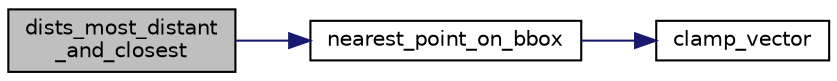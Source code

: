 digraph "dists_most_distant_and_closest"
{
 // LATEX_PDF_SIZE
  edge [fontname="Helvetica",fontsize="10",labelfontname="Helvetica",labelfontsize="10"];
  node [fontname="Helvetica",fontsize="10",shape=record];
  rankdir="LR";
  Node1 [label="dists_most_distant\l_and_closest",height=0.2,width=0.4,color="black", fillcolor="grey75", style="filled", fontcolor="black",tooltip=" "];
  Node1 -> Node2 [color="midnightblue",fontsize="10",style="solid",fontname="Helvetica"];
  Node2 [label="nearest_point_on_bbox",height=0.2,width=0.4,color="black", fillcolor="white", style="filled",URL="$d7/d45/namespacesps.html#a476fad97ca607ab04b8ff773a6950869",tooltip=" "];
  Node2 -> Node3 [color="midnightblue",fontsize="10",style="solid",fontname="Helvetica"];
  Node3 [label="clamp_vector",height=0.2,width=0.4,color="black", fillcolor="white", style="filled",URL="$d7/d45/namespacesps.html#ad8b820e868e1b2657f5f290c2bfcd46c",tooltip=" "];
}
